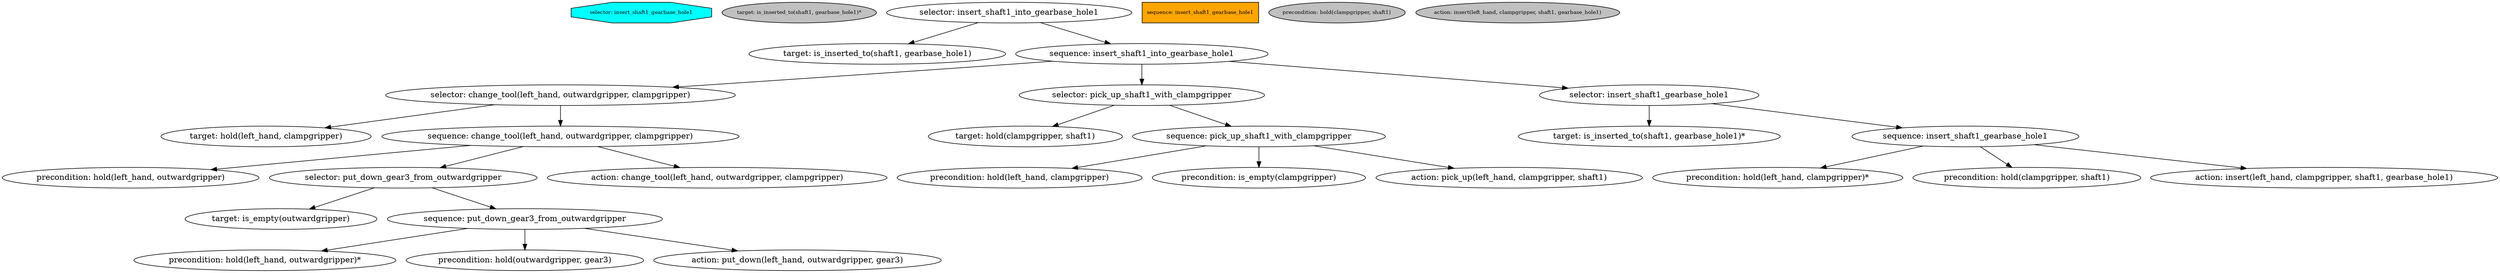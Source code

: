 digraph pastafarianism {
ordering=out;
graph [fontname="times-roman"];
node [fontname="times-roman"];
edge [fontname="times-roman"];
selector [fillcolor=cyan, fontcolor=black, fontsize=9, label="selector: insert_shaft1_into_gearbase_hole1", shape=octagon, style=filled];
target [fillcolor=gray, fontcolor=black, fontsize=9, label="target: is_inserted_to(shaft1, gearbase_hole1)", shape=ellipse, style=filled];
"selector: insert_shaft1_into_gearbase_hole1" -> "target: is_inserted_to(shaft1, gearbase_hole1)";
sequence [fillcolor=orange, fontcolor=black, fontsize=9, label="sequence: insert_shaft1_into_gearbase_hole1", shape=box, style=filled];
"selector: insert_shaft1_into_gearbase_hole1" -> "sequence: insert_shaft1_into_gearbase_hole1";
selector [fillcolor=cyan, fontcolor=black, fontsize=9, label="selector: change_tool(left_hand, outwardgripper, clampgripper)", shape=octagon, style=filled];
"sequence: insert_shaft1_into_gearbase_hole1" -> "selector: change_tool(left_hand, outwardgripper, clampgripper)";
target [fillcolor=gray, fontcolor=black, fontsize=9, label="target: hold(left_hand, clampgripper)", shape=ellipse, style=filled];
"selector: change_tool(left_hand, outwardgripper, clampgripper)" -> "target: hold(left_hand, clampgripper)";
sequence [fillcolor=orange, fontcolor=black, fontsize=9, label="sequence: change_tool(left_hand, outwardgripper, clampgripper)", shape=box, style=filled];
"selector: change_tool(left_hand, outwardgripper, clampgripper)" -> "sequence: change_tool(left_hand, outwardgripper, clampgripper)";
precondition [fillcolor=gray, fontcolor=black, fontsize=9, label="precondition: hold(left_hand, outwardgripper)", shape=ellipse, style=filled];
"sequence: change_tool(left_hand, outwardgripper, clampgripper)" -> "precondition: hold(left_hand, outwardgripper)";
selector [fillcolor=cyan, fontcolor=black, fontsize=9, label="selector: put_down_gear3_from_outwardgripper", shape=octagon, style=filled];
"sequence: change_tool(left_hand, outwardgripper, clampgripper)" -> "selector: put_down_gear3_from_outwardgripper";
target [fillcolor=gray, fontcolor=black, fontsize=9, label="target: is_empty(outwardgripper)", shape=ellipse, style=filled];
"selector: put_down_gear3_from_outwardgripper" -> "target: is_empty(outwardgripper)";
sequence [fillcolor=orange, fontcolor=black, fontsize=9, label="sequence: put_down_gear3_from_outwardgripper", shape=box, style=filled];
"selector: put_down_gear3_from_outwardgripper" -> "sequence: put_down_gear3_from_outwardgripper";
precondition [fillcolor=gray, fontcolor=black, fontsize=9, label="precondition: hold(left_hand, outwardgripper)*", shape=ellipse, style=filled];
"sequence: put_down_gear3_from_outwardgripper" -> "precondition: hold(left_hand, outwardgripper)*";
precondition [fillcolor=gray, fontcolor=black, fontsize=9, label="precondition: hold(outwardgripper, gear3)", shape=ellipse, style=filled];
"sequence: put_down_gear3_from_outwardgripper" -> "precondition: hold(outwardgripper, gear3)";
action [fillcolor=gray, fontcolor=black, fontsize=9, label="action: put_down(left_hand, outwardgripper, gear3)", shape=ellipse, style=filled];
"sequence: put_down_gear3_from_outwardgripper" -> "action: put_down(left_hand, outwardgripper, gear3)";
action [fillcolor=gray, fontcolor=black, fontsize=9, label="action: change_tool(left_hand, outwardgripper, clampgripper)", shape=ellipse, style=filled];
"sequence: change_tool(left_hand, outwardgripper, clampgripper)" -> "action: change_tool(left_hand, outwardgripper, clampgripper)";
selector [fillcolor=cyan, fontcolor=black, fontsize=9, label="selector: pick_up_shaft1_with_clampgripper", shape=octagon, style=filled];
"sequence: insert_shaft1_into_gearbase_hole1" -> "selector: pick_up_shaft1_with_clampgripper";
target [fillcolor=gray, fontcolor=black, fontsize=9, label="target: hold(clampgripper, shaft1)", shape=ellipse, style=filled];
"selector: pick_up_shaft1_with_clampgripper" -> "target: hold(clampgripper, shaft1)";
sequence [fillcolor=orange, fontcolor=black, fontsize=9, label="sequence: pick_up_shaft1_with_clampgripper", shape=box, style=filled];
"selector: pick_up_shaft1_with_clampgripper" -> "sequence: pick_up_shaft1_with_clampgripper";
precondition [fillcolor=gray, fontcolor=black, fontsize=9, label="precondition: hold(left_hand, clampgripper)", shape=ellipse, style=filled];
"sequence: pick_up_shaft1_with_clampgripper" -> "precondition: hold(left_hand, clampgripper)";
precondition [fillcolor=gray, fontcolor=black, fontsize=9, label="precondition: is_empty(clampgripper)", shape=ellipse, style=filled];
"sequence: pick_up_shaft1_with_clampgripper" -> "precondition: is_empty(clampgripper)";
action [fillcolor=gray, fontcolor=black, fontsize=9, label="action: pick_up(left_hand, clampgripper, shaft1)", shape=ellipse, style=filled];
"sequence: pick_up_shaft1_with_clampgripper" -> "action: pick_up(left_hand, clampgripper, shaft1)";
selector [fillcolor=cyan, fontcolor=black, fontsize=9, label="selector: insert_shaft1_gearbase_hole1", shape=octagon, style=filled];
"sequence: insert_shaft1_into_gearbase_hole1" -> "selector: insert_shaft1_gearbase_hole1";
target [fillcolor=gray, fontcolor=black, fontsize=9, label="target: is_inserted_to(shaft1, gearbase_hole1)*", shape=ellipse, style=filled];
"selector: insert_shaft1_gearbase_hole1" -> "target: is_inserted_to(shaft1, gearbase_hole1)*";
sequence [fillcolor=orange, fontcolor=black, fontsize=9, label="sequence: insert_shaft1_gearbase_hole1", shape=box, style=filled];
"selector: insert_shaft1_gearbase_hole1" -> "sequence: insert_shaft1_gearbase_hole1";
precondition [fillcolor=gray, fontcolor=black, fontsize=9, label="precondition: hold(left_hand, clampgripper)*", shape=ellipse, style=filled];
"sequence: insert_shaft1_gearbase_hole1" -> "precondition: hold(left_hand, clampgripper)*";
precondition [fillcolor=gray, fontcolor=black, fontsize=9, label="precondition: hold(clampgripper, shaft1)", shape=ellipse, style=filled];
"sequence: insert_shaft1_gearbase_hole1" -> "precondition: hold(clampgripper, shaft1)";
action [fillcolor=gray, fontcolor=black, fontsize=9, label="action: insert(left_hand, clampgripper, shaft1, gearbase_hole1)", shape=ellipse, style=filled];
"sequence: insert_shaft1_gearbase_hole1" -> "action: insert(left_hand, clampgripper, shaft1, gearbase_hole1)";
}
